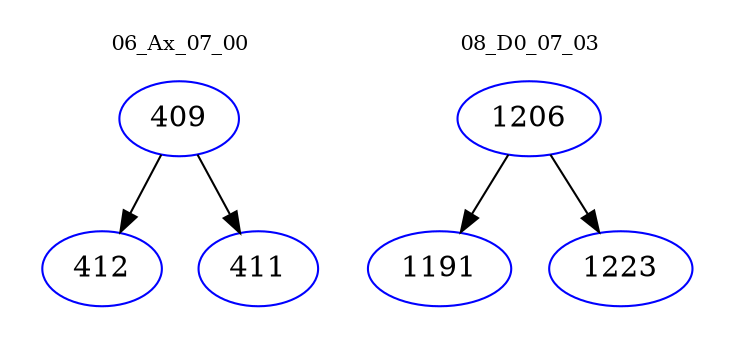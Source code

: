 digraph{
subgraph cluster_0 {
color = white
label = "06_Ax_07_00";
fontsize=10;
T0_409 [label="409", color="blue"]
T0_409 -> T0_412 [color="black"]
T0_412 [label="412", color="blue"]
T0_409 -> T0_411 [color="black"]
T0_411 [label="411", color="blue"]
}
subgraph cluster_1 {
color = white
label = "08_D0_07_03";
fontsize=10;
T1_1206 [label="1206", color="blue"]
T1_1206 -> T1_1191 [color="black"]
T1_1191 [label="1191", color="blue"]
T1_1206 -> T1_1223 [color="black"]
T1_1223 [label="1223", color="blue"]
}
}
